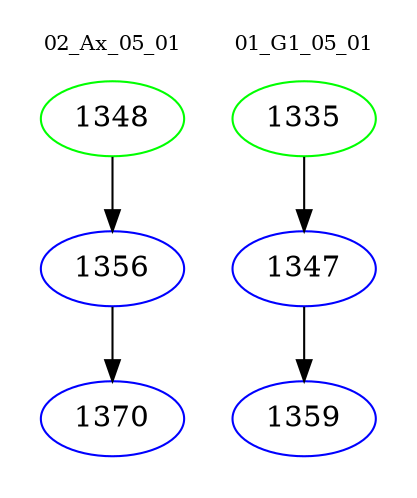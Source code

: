 digraph{
subgraph cluster_0 {
color = white
label = "02_Ax_05_01";
fontsize=10;
T0_1348 [label="1348", color="green"]
T0_1348 -> T0_1356 [color="black"]
T0_1356 [label="1356", color="blue"]
T0_1356 -> T0_1370 [color="black"]
T0_1370 [label="1370", color="blue"]
}
subgraph cluster_1 {
color = white
label = "01_G1_05_01";
fontsize=10;
T1_1335 [label="1335", color="green"]
T1_1335 -> T1_1347 [color="black"]
T1_1347 [label="1347", color="blue"]
T1_1347 -> T1_1359 [color="black"]
T1_1359 [label="1359", color="blue"]
}
}
